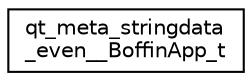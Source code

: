 digraph "Graphical Class Hierarchy"
{
  edge [fontname="Helvetica",fontsize="10",labelfontname="Helvetica",labelfontsize="10"];
  node [fontname="Helvetica",fontsize="10",shape=record];
  rankdir="LR";
  Node0 [label="qt_meta_stringdata\l_even__BoffinApp_t",height=0.2,width=0.4,color="black", fillcolor="white", style="filled",URL="$structqt__meta__stringdata__even_____boffin_app__t.html"];
}

